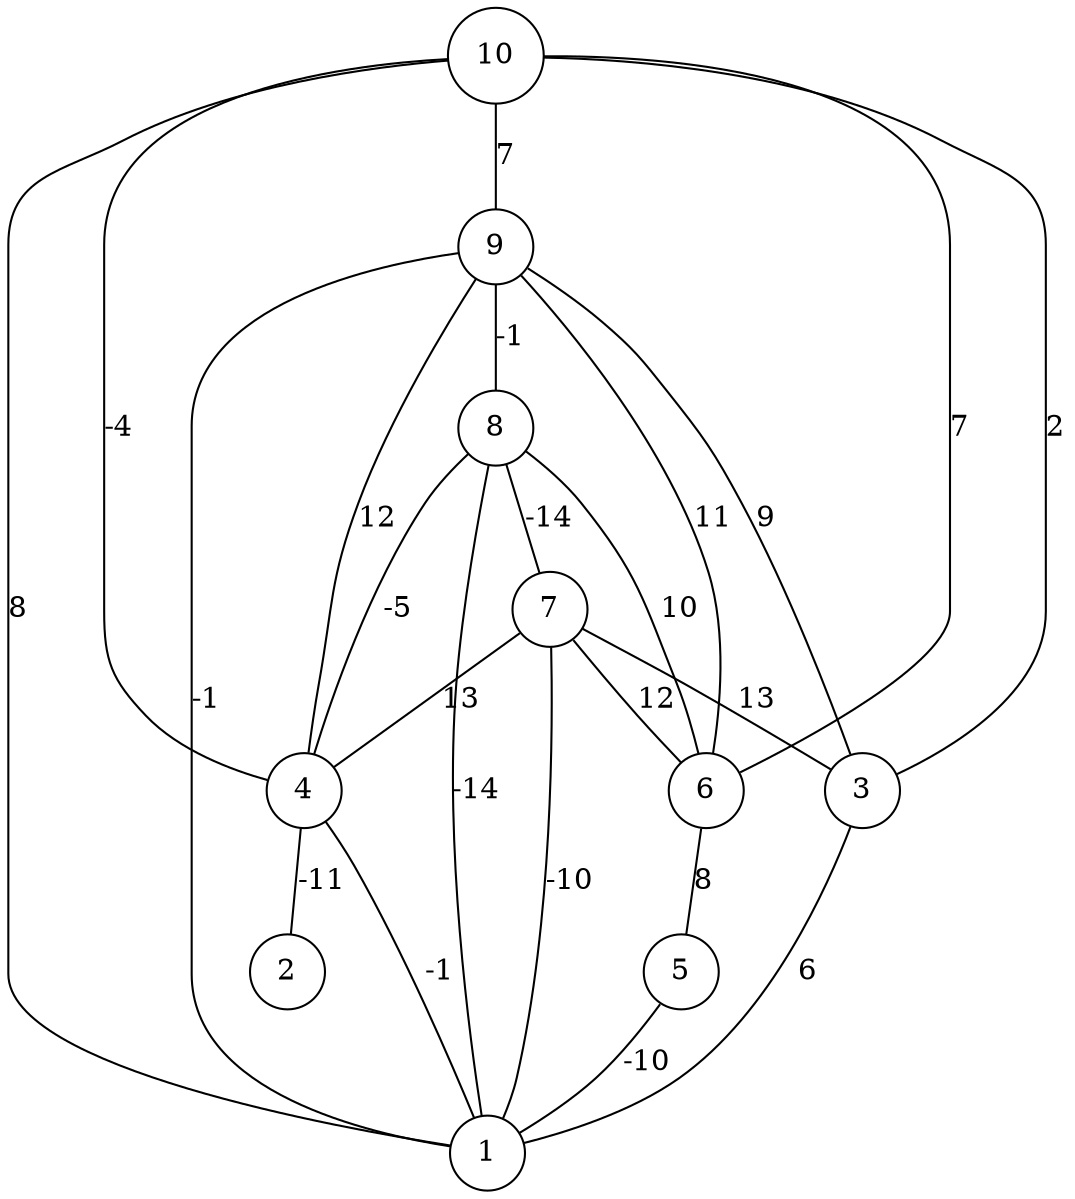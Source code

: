 graph { 
	 fontname="Helvetica,Arial,sans-serif" 
	 node [shape = circle]; 
	 10 -- 1 [label = "8"];
	 10 -- 3 [label = "2"];
	 10 -- 4 [label = "-4"];
	 10 -- 6 [label = "7"];
	 10 -- 9 [label = "7"];
	 9 -- 1 [label = "-1"];
	 9 -- 3 [label = "9"];
	 9 -- 4 [label = "12"];
	 9 -- 6 [label = "11"];
	 9 -- 8 [label = "-1"];
	 8 -- 1 [label = "-14"];
	 8 -- 4 [label = "-5"];
	 8 -- 6 [label = "10"];
	 8 -- 7 [label = "-14"];
	 7 -- 1 [label = "-10"];
	 7 -- 3 [label = "13"];
	 7 -- 4 [label = "13"];
	 7 -- 6 [label = "12"];
	 6 -- 5 [label = "8"];
	 5 -- 1 [label = "-10"];
	 4 -- 1 [label = "-1"];
	 4 -- 2 [label = "-11"];
	 3 -- 1 [label = "6"];
	 1;
	 2;
	 3;
	 4;
	 5;
	 6;
	 7;
	 8;
	 9;
	 10;
}
